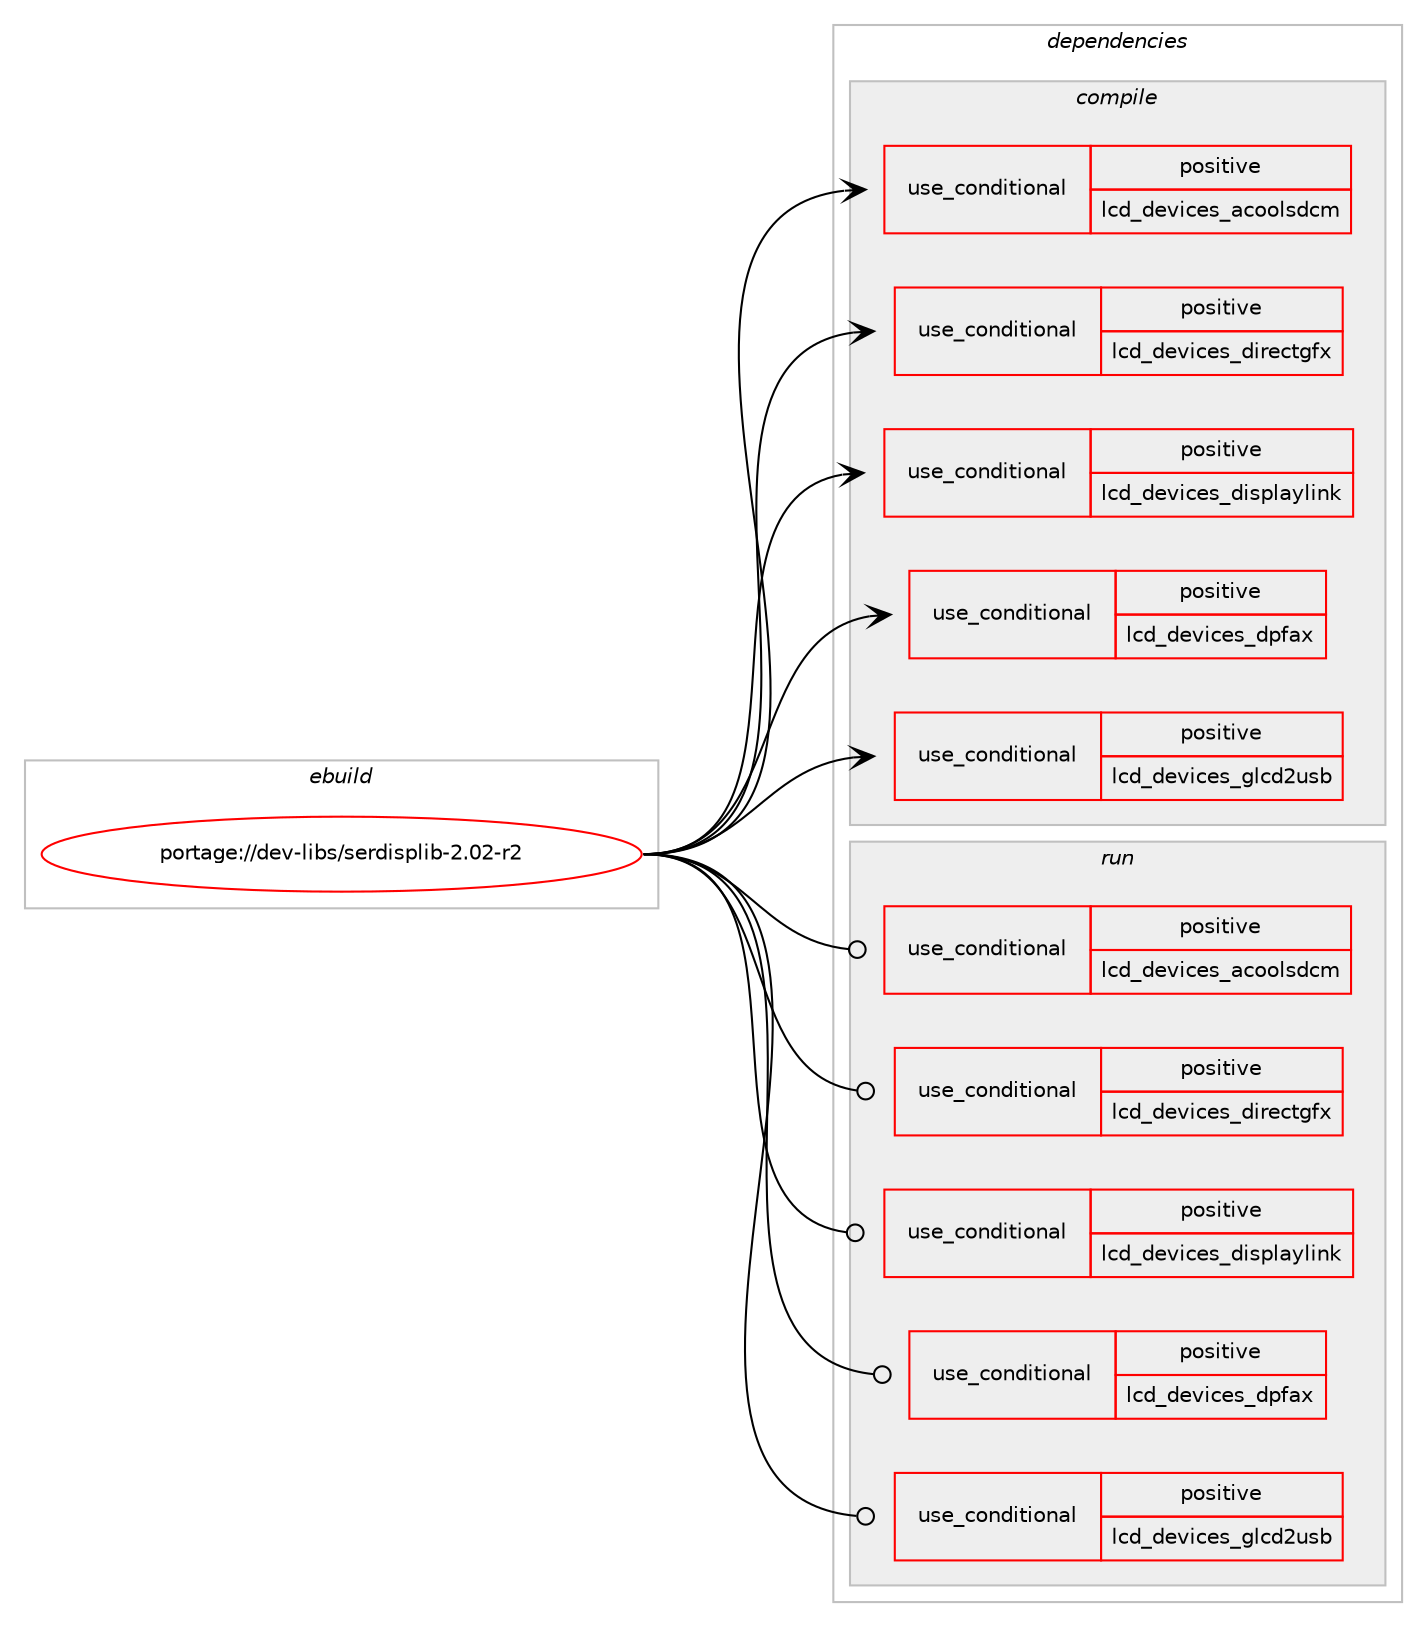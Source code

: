 digraph prolog {

# *************
# Graph options
# *************

newrank=true;
concentrate=true;
compound=true;
graph [rankdir=LR,fontname=Helvetica,fontsize=10,ranksep=1.5];#, ranksep=2.5, nodesep=0.2];
edge  [arrowhead=vee];
node  [fontname=Helvetica,fontsize=10];

# **********
# The ebuild
# **********

subgraph cluster_leftcol {
color=gray;
rank=same;
label=<<i>ebuild</i>>;
id [label="portage://dev-libs/serdisplib-2.02-r2", color=red, width=4, href="../dev-libs/serdisplib-2.02-r2.svg"];
}

# ****************
# The dependencies
# ****************

subgraph cluster_midcol {
color=gray;
label=<<i>dependencies</i>>;
subgraph cluster_compile {
fillcolor="#eeeeee";
style=filled;
label=<<i>compile</i>>;
subgraph cond27339 {
dependency57652 [label=<<TABLE BORDER="0" CELLBORDER="1" CELLSPACING="0" CELLPADDING="4"><TR><TD ROWSPAN="3" CELLPADDING="10">use_conditional</TD></TR><TR><TD>positive</TD></TR><TR><TD>lcd_devices_acoolsdcm</TD></TR></TABLE>>, shape=none, color=red];
# *** BEGIN UNKNOWN DEPENDENCY TYPE (TODO) ***
# dependency57652 -> package_dependency(portage://dev-libs/serdisplib-2.02-r2,install,no,virtual,libusb,none,[,,],[slot(1)],[])
# *** END UNKNOWN DEPENDENCY TYPE (TODO) ***

}
id:e -> dependency57652:w [weight=20,style="solid",arrowhead="vee"];
subgraph cond27340 {
dependency57653 [label=<<TABLE BORDER="0" CELLBORDER="1" CELLSPACING="0" CELLPADDING="4"><TR><TD ROWSPAN="3" CELLPADDING="10">use_conditional</TD></TR><TR><TD>positive</TD></TR><TR><TD>lcd_devices_directgfx</TD></TR></TABLE>>, shape=none, color=red];
# *** BEGIN UNKNOWN DEPENDENCY TYPE (TODO) ***
# dependency57653 -> package_dependency(portage://dev-libs/serdisplib-2.02-r2,install,no,media-libs,libsdl,none,[,,],[],[])
# *** END UNKNOWN DEPENDENCY TYPE (TODO) ***

}
id:e -> dependency57653:w [weight=20,style="solid",arrowhead="vee"];
subgraph cond27341 {
dependency57654 [label=<<TABLE BORDER="0" CELLBORDER="1" CELLSPACING="0" CELLPADDING="4"><TR><TD ROWSPAN="3" CELLPADDING="10">use_conditional</TD></TR><TR><TD>positive</TD></TR><TR><TD>lcd_devices_displaylink</TD></TR></TABLE>>, shape=none, color=red];
# *** BEGIN UNKNOWN DEPENDENCY TYPE (TODO) ***
# dependency57654 -> package_dependency(portage://dev-libs/serdisplib-2.02-r2,install,no,x11-libs,libdlo,none,[,,],[],[])
# *** END UNKNOWN DEPENDENCY TYPE (TODO) ***

}
id:e -> dependency57654:w [weight=20,style="solid",arrowhead="vee"];
subgraph cond27342 {
dependency57655 [label=<<TABLE BORDER="0" CELLBORDER="1" CELLSPACING="0" CELLPADDING="4"><TR><TD ROWSPAN="3" CELLPADDING="10">use_conditional</TD></TR><TR><TD>positive</TD></TR><TR><TD>lcd_devices_dpfax</TD></TR></TABLE>>, shape=none, color=red];
# *** BEGIN UNKNOWN DEPENDENCY TYPE (TODO) ***
# dependency57655 -> package_dependency(portage://dev-libs/serdisplib-2.02-r2,install,no,virtual,libusb,none,[,,],[slot(1)],[])
# *** END UNKNOWN DEPENDENCY TYPE (TODO) ***

}
id:e -> dependency57655:w [weight=20,style="solid",arrowhead="vee"];
subgraph cond27343 {
dependency57656 [label=<<TABLE BORDER="0" CELLBORDER="1" CELLSPACING="0" CELLPADDING="4"><TR><TD ROWSPAN="3" CELLPADDING="10">use_conditional</TD></TR><TR><TD>positive</TD></TR><TR><TD>lcd_devices_glcd2usb</TD></TR></TABLE>>, shape=none, color=red];
# *** BEGIN UNKNOWN DEPENDENCY TYPE (TODO) ***
# dependency57656 -> package_dependency(portage://dev-libs/serdisplib-2.02-r2,install,no,virtual,libusb,none,[,,],[slot(1)],[])
# *** END UNKNOWN DEPENDENCY TYPE (TODO) ***

}
id:e -> dependency57656:w [weight=20,style="solid",arrowhead="vee"];
# *** BEGIN UNKNOWN DEPENDENCY TYPE (TODO) ***
# id -> package_dependency(portage://dev-libs/serdisplib-2.02-r2,install,no,media-libs,gd,none,[,,],[],[use(enable(jpeg),none),use(enable(png),none),use(enable(tiff),none)])
# *** END UNKNOWN DEPENDENCY TYPE (TODO) ***

}
subgraph cluster_compileandrun {
fillcolor="#eeeeee";
style=filled;
label=<<i>compile and run</i>>;
}
subgraph cluster_run {
fillcolor="#eeeeee";
style=filled;
label=<<i>run</i>>;
subgraph cond27344 {
dependency57657 [label=<<TABLE BORDER="0" CELLBORDER="1" CELLSPACING="0" CELLPADDING="4"><TR><TD ROWSPAN="3" CELLPADDING="10">use_conditional</TD></TR><TR><TD>positive</TD></TR><TR><TD>lcd_devices_acoolsdcm</TD></TR></TABLE>>, shape=none, color=red];
# *** BEGIN UNKNOWN DEPENDENCY TYPE (TODO) ***
# dependency57657 -> package_dependency(portage://dev-libs/serdisplib-2.02-r2,run,no,virtual,libusb,none,[,,],[slot(1)],[])
# *** END UNKNOWN DEPENDENCY TYPE (TODO) ***

}
id:e -> dependency57657:w [weight=20,style="solid",arrowhead="odot"];
subgraph cond27345 {
dependency57658 [label=<<TABLE BORDER="0" CELLBORDER="1" CELLSPACING="0" CELLPADDING="4"><TR><TD ROWSPAN="3" CELLPADDING="10">use_conditional</TD></TR><TR><TD>positive</TD></TR><TR><TD>lcd_devices_directgfx</TD></TR></TABLE>>, shape=none, color=red];
# *** BEGIN UNKNOWN DEPENDENCY TYPE (TODO) ***
# dependency57658 -> package_dependency(portage://dev-libs/serdisplib-2.02-r2,run,no,media-libs,libsdl,none,[,,],[],[])
# *** END UNKNOWN DEPENDENCY TYPE (TODO) ***

}
id:e -> dependency57658:w [weight=20,style="solid",arrowhead="odot"];
subgraph cond27346 {
dependency57659 [label=<<TABLE BORDER="0" CELLBORDER="1" CELLSPACING="0" CELLPADDING="4"><TR><TD ROWSPAN="3" CELLPADDING="10">use_conditional</TD></TR><TR><TD>positive</TD></TR><TR><TD>lcd_devices_displaylink</TD></TR></TABLE>>, shape=none, color=red];
# *** BEGIN UNKNOWN DEPENDENCY TYPE (TODO) ***
# dependency57659 -> package_dependency(portage://dev-libs/serdisplib-2.02-r2,run,no,x11-libs,libdlo,none,[,,],[],[])
# *** END UNKNOWN DEPENDENCY TYPE (TODO) ***

}
id:e -> dependency57659:w [weight=20,style="solid",arrowhead="odot"];
subgraph cond27347 {
dependency57660 [label=<<TABLE BORDER="0" CELLBORDER="1" CELLSPACING="0" CELLPADDING="4"><TR><TD ROWSPAN="3" CELLPADDING="10">use_conditional</TD></TR><TR><TD>positive</TD></TR><TR><TD>lcd_devices_dpfax</TD></TR></TABLE>>, shape=none, color=red];
# *** BEGIN UNKNOWN DEPENDENCY TYPE (TODO) ***
# dependency57660 -> package_dependency(portage://dev-libs/serdisplib-2.02-r2,run,no,virtual,libusb,none,[,,],[slot(1)],[])
# *** END UNKNOWN DEPENDENCY TYPE (TODO) ***

}
id:e -> dependency57660:w [weight=20,style="solid",arrowhead="odot"];
subgraph cond27348 {
dependency57661 [label=<<TABLE BORDER="0" CELLBORDER="1" CELLSPACING="0" CELLPADDING="4"><TR><TD ROWSPAN="3" CELLPADDING="10">use_conditional</TD></TR><TR><TD>positive</TD></TR><TR><TD>lcd_devices_glcd2usb</TD></TR></TABLE>>, shape=none, color=red];
# *** BEGIN UNKNOWN DEPENDENCY TYPE (TODO) ***
# dependency57661 -> package_dependency(portage://dev-libs/serdisplib-2.02-r2,run,no,virtual,libusb,none,[,,],[slot(1)],[])
# *** END UNKNOWN DEPENDENCY TYPE (TODO) ***

}
id:e -> dependency57661:w [weight=20,style="solid",arrowhead="odot"];
# *** BEGIN UNKNOWN DEPENDENCY TYPE (TODO) ***
# id -> package_dependency(portage://dev-libs/serdisplib-2.02-r2,run,no,media-libs,gd,none,[,,],[],[use(enable(jpeg),none),use(enable(png),none),use(enable(tiff),none)])
# *** END UNKNOWN DEPENDENCY TYPE (TODO) ***

}
}

# **************
# The candidates
# **************

subgraph cluster_choices {
rank=same;
color=gray;
label=<<i>candidates</i>>;

}

}
